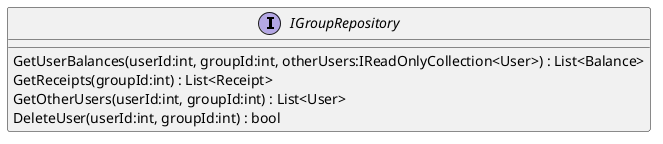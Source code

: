 @startuml
interface IGroupRepository {
    GetUserBalances(userId:int, groupId:int, otherUsers:IReadOnlyCollection<User>) : List<Balance>
    GetReceipts(groupId:int) : List<Receipt>
    GetOtherUsers(userId:int, groupId:int) : List<User>
    DeleteUser(userId:int, groupId:int) : bool
}
@enduml
